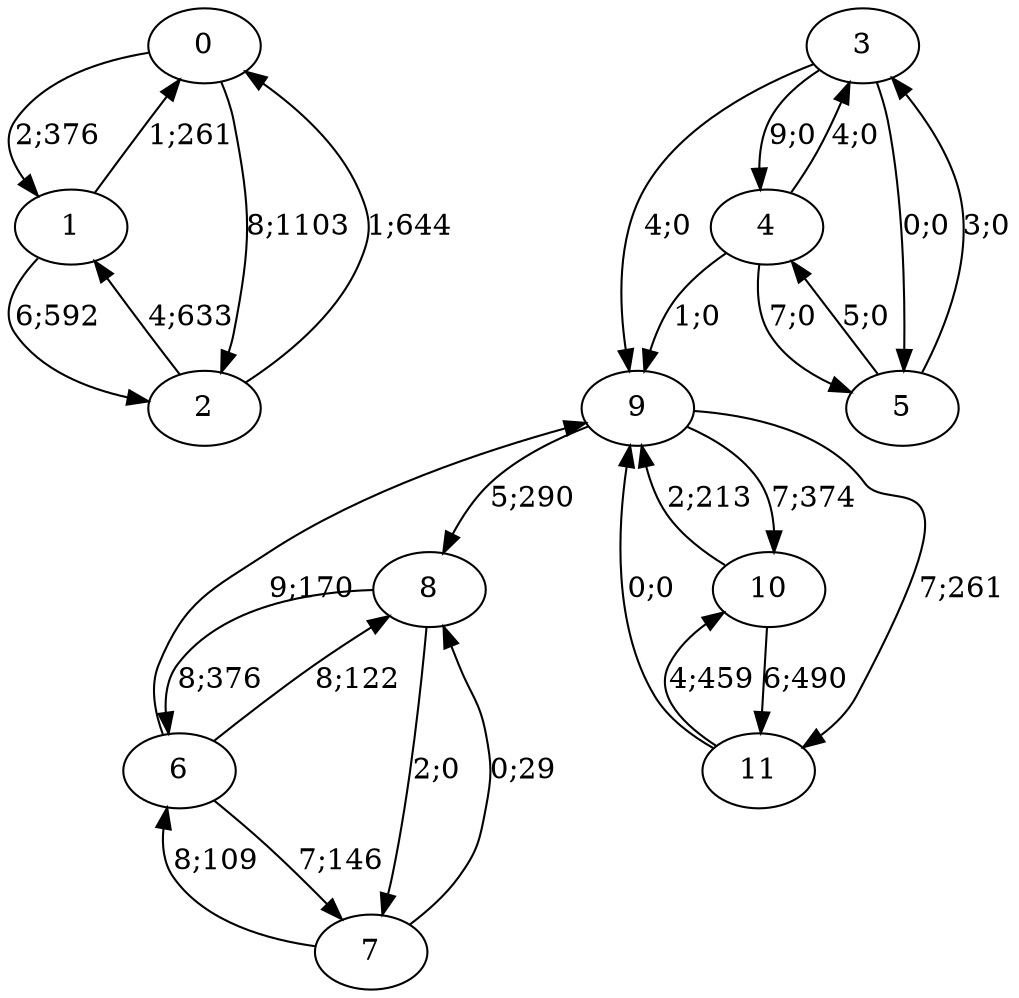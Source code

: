 digraph graph9274 {


0 -> 1 [color=black,label="2;376"]
0 -> 2 [color=black,label="8;1103"]


1 -> 0 [color=black,label="1;261"]
1 -> 2 [color=black,label="6;592"]


2 -> 0 [color=black,label="1;644"]
2 -> 1 [color=black,label="4;633"]


























3 -> 9 [color=black,label="4;0"]
3 -> 4 [color=black,label="9;0"]
3 -> 5 [color=black,label="0;0"]


4 -> 9 [color=black,label="1;0"]
4 -> 3 [color=black,label="4;0"]
4 -> 5 [color=black,label="7;0"]


5 -> 3 [color=black,label="3;0"]
5 -> 4 [color=black,label="5;0"]
































9 -> 8 [color=black,label="5;290"]
9 -> 10 [color=black,label="7;374"]
9 -> 11 [color=black,label="7;261"]


10 -> 9 [color=black,label="2;213"]
10 -> 11 [color=black,label="6;490"]


11 -> 9 [color=black,label="0;0"]
11 -> 10 [color=black,label="4;459"]














6 -> 9 [color=black,label="9;170"]
6 -> 7 [color=black,label="7;146"]
6 -> 8 [color=black,label="8;122"]


7 -> 6 [color=black,label="8;109"]
7 -> 8 [color=black,label="0;29"]


8 -> 6 [color=black,label="8;376"]
8 -> 7 [color=black,label="2;0"]







}